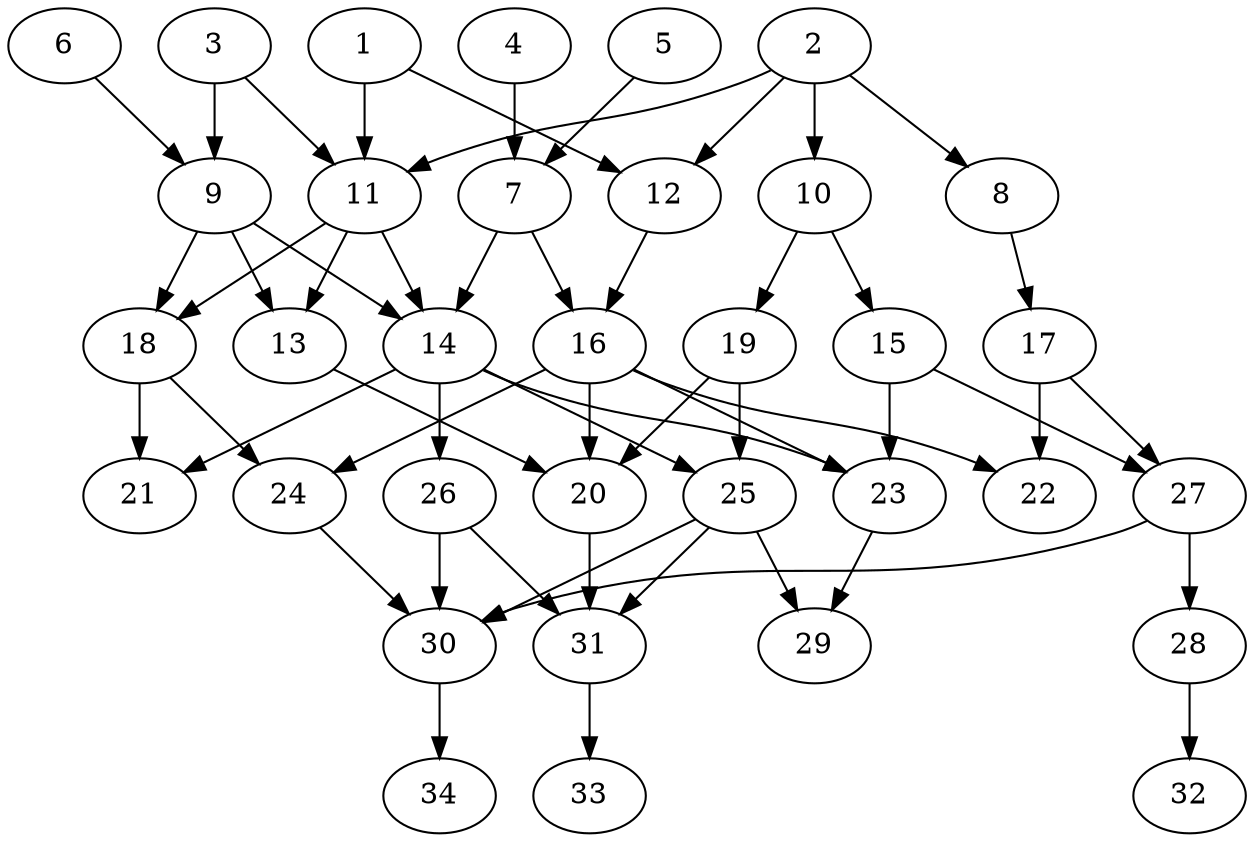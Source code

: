 // DAG (tier=2-normal, mode=compute, n=34, ccr=0.353, fat=0.598, density=0.412, regular=0.493, jump=0.102, mindata=524288, maxdata=8388608)
// DAG automatically generated by daggen at Sun Aug 24 16:33:33 2025
// /home/ermia/Project/Environments/daggen/bin/daggen --dot --ccr 0.353 --fat 0.598 --regular 0.493 --density 0.412 --jump 0.102 --mindata 524288 --maxdata 8388608 -n 34 
digraph G {
  1 [size="9844814897550983168", alpha="0.14", expect_size="4922407448775491584"]
  1 -> 11 [size ="36747547246592"]
  1 -> 12 [size ="36747547246592"]
  2 [size="2465201829737715", alpha="0.11", expect_size="1232600914868857"]
  2 -> 8 [size ="223438299987968"]
  2 -> 10 [size ="223438299987968"]
  2 -> 11 [size ="223438299987968"]
  2 -> 12 [size ="223438299987968"]
  3 [size="246365474328519114752", alpha="0.15", expect_size="123182737164259557376"]
  3 -> 9 [size ="314395666153472"]
  3 -> 11 [size ="314395666153472"]
  4 [size="463940536757774144", alpha="0.04", expect_size="231970268378887072"]
  4 -> 7 [size ="218530083504128"]
  5 [size="59058015048877211648", alpha="0.03", expect_size="29529007524438605824"]
  5 -> 7 [size ="121322835279872"]
  6 [size="257427584782037120", alpha="0.03", expect_size="128713792391018560"]
  6 -> 9 [size ="142945101545472"]
  7 [size="236362838045546774528", alpha="0.03", expect_size="118181419022773387264"]
  7 -> 14 [size ="305827206397952"]
  7 -> 16 [size ="305827206397952"]
  8 [size="877220696798472320", alpha="0.04", expect_size="438610348399236160"]
  8 -> 17 [size ="546984427520000"]
  9 [size="10801347742276208", alpha="0.03", expect_size="5400673871138104"]
  9 -> 13 [size ="180992815923200"]
  9 -> 14 [size ="180992815923200"]
  9 -> 18 [size ="180992815923200"]
  10 [size="1165462683794841088", alpha="0.14", expect_size="582731341897420544"]
  10 -> 15 [size ="538886065356800"]
  10 -> 19 [size ="538886065356800"]
  11 [size="7806505721630055", alpha="0.01", expect_size="3903252860815027"]
  11 -> 13 [size ="130552116019200"]
  11 -> 14 [size ="130552116019200"]
  11 -> 18 [size ="130552116019200"]
  12 [size="127800061255129056", alpha="0.01", expect_size="63900030627564528"]
  12 -> 16 [size ="241091286663168"]
  13 [size="10178729826262180", alpha="0.01", expect_size="5089364913131090"]
  13 -> 20 [size ="197646643888128"]
  14 [size="2493545854079988", alpha="0.02", expect_size="1246772927039994"]
  14 -> 21 [size ="91906428108800"]
  14 -> 23 [size ="91906428108800"]
  14 -> 25 [size ="91906428108800"]
  14 -> 26 [size ="91906428108800"]
  15 [size="676681731624588288", alpha="0.15", expect_size="338340865812294144"]
  15 -> 23 [size ="332626837635072"]
  15 -> 27 [size ="332626837635072"]
  16 [size="1265571498431475", alpha="0.14", expect_size="632785749215737"]
  16 -> 20 [size ="21207239884800"]
  16 -> 22 [size ="21207239884800"]
  16 -> 23 [size ="21207239884800"]
  16 -> 24 [size ="21207239884800"]
  17 [size="21957448307071992", alpha="0.16", expect_size="10978724153535996"]
  17 -> 22 [size ="411746737061888"]
  17 -> 27 [size ="411746737061888"]
  18 [size="91902858876086648832", alpha="0.19", expect_size="45951429438043324416"]
  18 -> 21 [size ="162920600174592"]
  18 -> 24 [size ="162920600174592"]
  19 [size="344661823898390080", alpha="0.01", expect_size="172330911949195040"]
  19 -> 20 [size ="125830202130432"]
  19 -> 25 [size ="125830202130432"]
  20 [size="124767746493606", alpha="0.12", expect_size="62383873246803"]
  20 -> 31 [size ="5778912051200"]
  21 [size="3746422294601492", alpha="0.08", expect_size="1873211147300746"]
  22 [size="194383056233490808832", alpha="0.08", expect_size="97191528116745404416"]
  23 [size="89977062362735181824", alpha="0.13", expect_size="44988531181367590912"]
  23 -> 29 [size ="160636608708608"]
  24 [size="165902096767914082304", alpha="0.10", expect_size="82951048383957041152"]
  24 -> 30 [size ="241541209653248"]
  25 [size="7432137542778095", alpha="0.08", expect_size="3716068771389047"]
  25 -> 29 [size ="462095564931072"]
  25 -> 30 [size ="462095564931072"]
  25 -> 31 [size ="462095564931072"]
  26 [size="184355244672221708288", alpha="0.02", expect_size="92177622336110854144"]
  26 -> 30 [size ="259135543181312"]
  26 -> 31 [size ="259135543181312"]
  27 [size="10564828113664638", alpha="0.17", expect_size="5282414056832319"]
  27 -> 28 [size ="374431901810688"]
  27 -> 30 [size ="374431901810688"]
  28 [size="5426465478320601", alpha="0.12", expect_size="2713232739160300"]
  28 -> 32 [size ="222314083909632"]
  29 [size="158412080116186218496", alpha="0.06", expect_size="79206040058093109248"]
  30 [size="791210576337603456", alpha="0.09", expect_size="395605288168801728"]
  30 -> 34 [size ="499041385316352"]
  31 [size="74347040752708480", alpha="0.16", expect_size="37173520376354240"]
  31 -> 33 [size ="31149661356032"]
  32 [size="16252492173414308", alpha="0.17", expect_size="8126246086707154"]
  33 [size="7793271076170375", alpha="0.04", expect_size="3896635538085187"]
  34 [size="5210950648265216", alpha="0.05", expect_size="2605475324132608"]
}